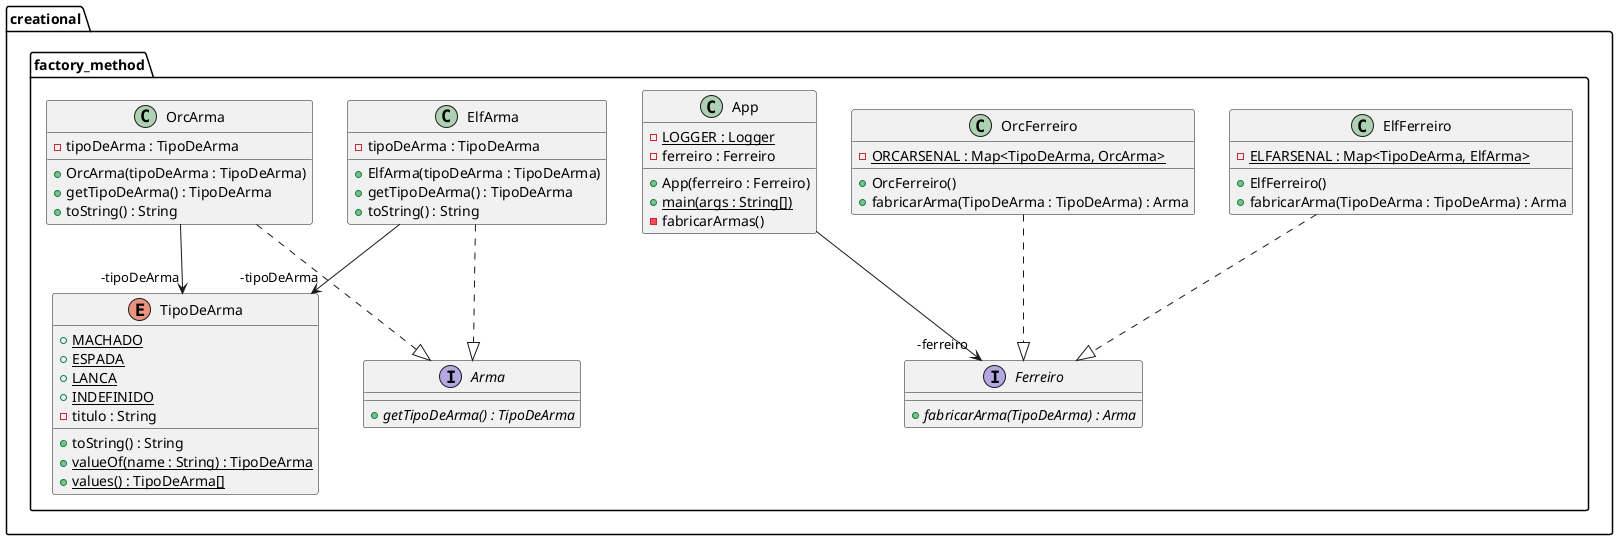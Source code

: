@startuml
package creational.factory_method {
  class App {
    - LOGGER : Logger {static}
    - ferreiro : Ferreiro
    + App(ferreiro : Ferreiro)
    + main(args : String[]) {static}
    - fabricarArmas()
  }
  interface Ferreiro {
    + fabricarArma(TipoDeArma) : Arma {abstract}
  }
  interface Arma {
    + getTipoDeArma() : TipoDeArma {abstract}
  }
  enum TipoDeArma {
    + MACHADO {static}
    + ESPADA {static}
    + LANCA {static}
    + INDEFINIDO {static}
    - titulo : String
    + toString() : String
    + valueOf(name : String) : TipoDeArma {static}
    + values() : TipoDeArma[] {static}
  }
  class ElfFerreiro {
    - ELFARSENAL : Map<TipoDeArma, ElfArma> {static}
    + ElfFerreiro()
    + fabricarArma(TipoDeArma : TipoDeArma) : Arma
  }
  class ElfArma {
    - tipoDeArma : TipoDeArma
    + ElfArma(tipoDeArma : TipoDeArma)
    + getTipoDeArma() : TipoDeArma
    + toString() : String
  }
  class OrcFerreiro {
    - ORCARSENAL : Map<TipoDeArma, OrcArma> {static}
    + OrcFerreiro()
    + fabricarArma(TipoDeArma : TipoDeArma) : Arma
  }
  class OrcArma {
    - tipoDeArma : TipoDeArma
    + OrcArma(tipoDeArma : TipoDeArma)
    + getTipoDeArma() : TipoDeArma
    + toString() : String
  }
}
ElfArma -->  "-tipoDeArma" TipoDeArma
OrcArma -->  "-tipoDeArma" TipoDeArma
App -->  "-ferreiro" Ferreiro
ElfFerreiro ..|> Ferreiro 
ElfArma ..|> Arma 
OrcFerreiro ..|> Ferreiro 
OrcArma ..|> Arma 
@enduml